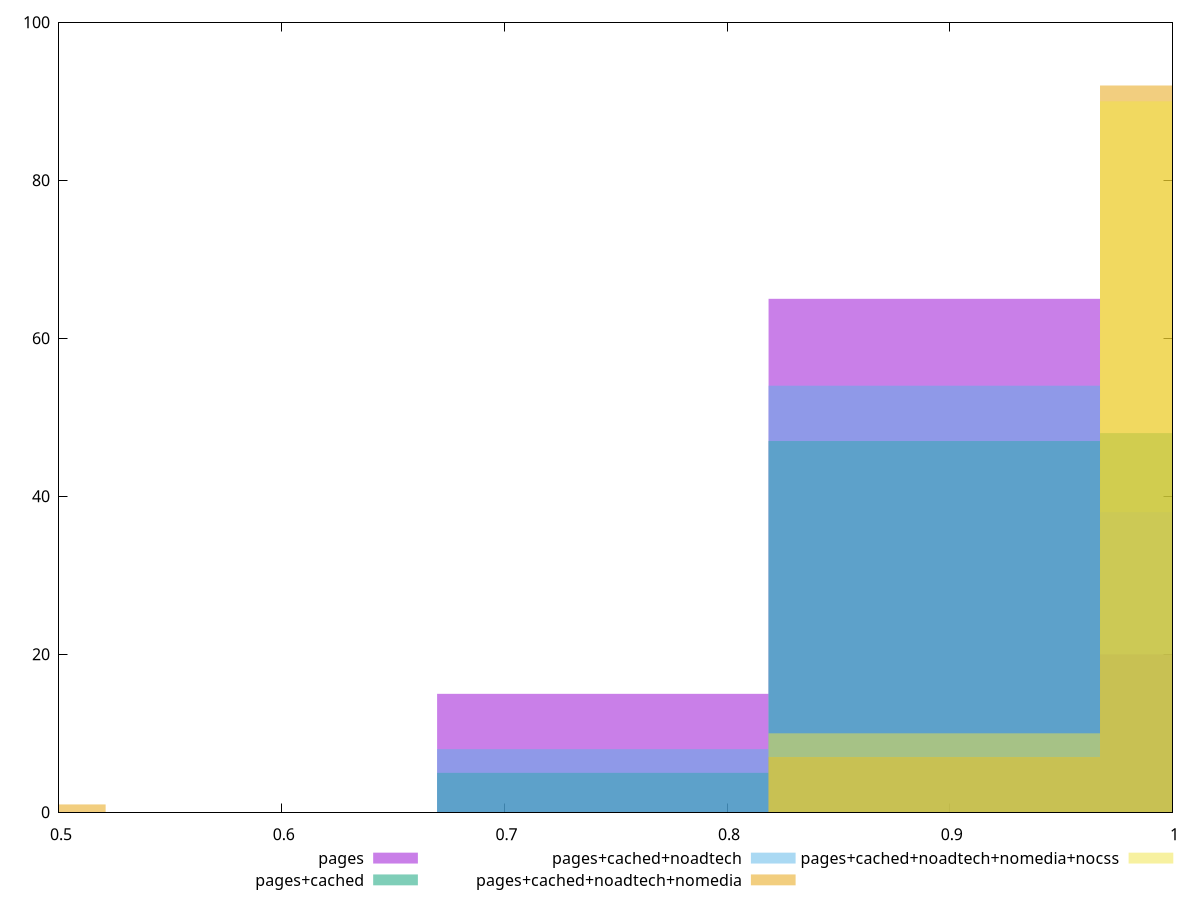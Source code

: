 reset

$pages <<EOF
0.7441974060330849 15
0.893036887239702 65
1.041876368446319 20
EOF

$pagesCached <<EOF
0.893036887239702 47
0.7441974060330849 5
1.041876368446319 48
EOF

$pagesCachedNoadtech <<EOF
0.7441974060330849 8
1.041876368446319 38
0.893036887239702 54
EOF

$pagesCachedNoadtechNomedia <<EOF
0.446518443619851 1
1.041876368446319 92
0.893036887239702 7
EOF

$pagesCachedNoadtechNomediaNocss <<EOF
1.041876368446319 90
0.893036887239702 10
EOF

set key outside below
set boxwidth 0.148839481206617
set xrange [0.5:1]
set yrange [0:100]
set trange [0:100]
set style fill transparent solid 0.5 noborder
set terminal svg size 640, 530 enhanced background rgb 'white'
set output "report_00019_2021-02-10T18-14-37.922Z//uses-http2/comparison/histogram/all_score.svg"

plot $pages title "pages" with boxes, \
     $pagesCached title "pages+cached" with boxes, \
     $pagesCachedNoadtech title "pages+cached+noadtech" with boxes, \
     $pagesCachedNoadtechNomedia title "pages+cached+noadtech+nomedia" with boxes, \
     $pagesCachedNoadtechNomediaNocss title "pages+cached+noadtech+nomedia+nocss" with boxes

reset
